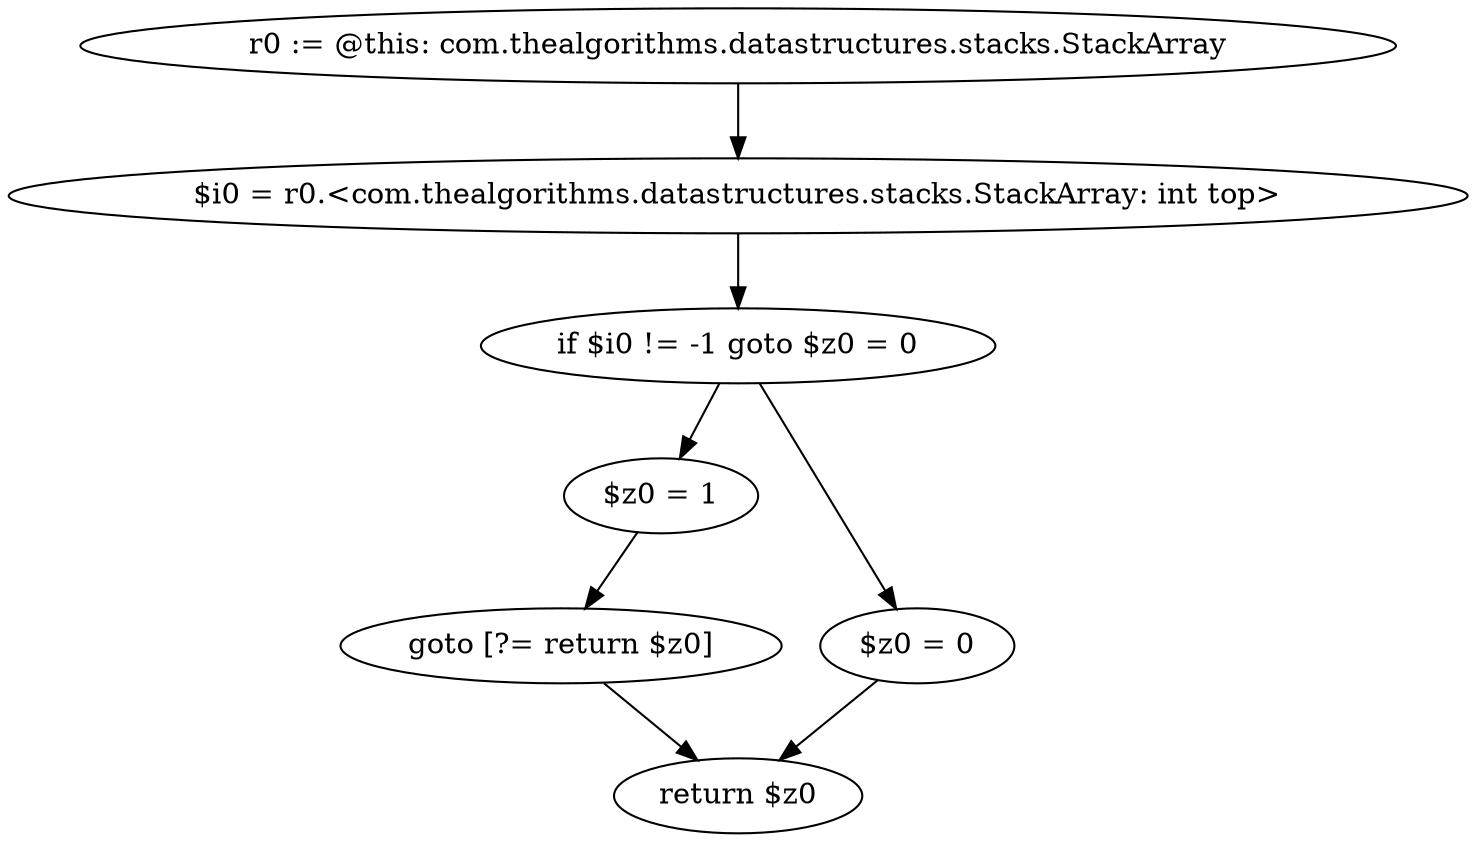 digraph "unitGraph" {
    "r0 := @this: com.thealgorithms.datastructures.stacks.StackArray"
    "$i0 = r0.<com.thealgorithms.datastructures.stacks.StackArray: int top>"
    "if $i0 != -1 goto $z0 = 0"
    "$z0 = 1"
    "goto [?= return $z0]"
    "$z0 = 0"
    "return $z0"
    "r0 := @this: com.thealgorithms.datastructures.stacks.StackArray"->"$i0 = r0.<com.thealgorithms.datastructures.stacks.StackArray: int top>";
    "$i0 = r0.<com.thealgorithms.datastructures.stacks.StackArray: int top>"->"if $i0 != -1 goto $z0 = 0";
    "if $i0 != -1 goto $z0 = 0"->"$z0 = 1";
    "if $i0 != -1 goto $z0 = 0"->"$z0 = 0";
    "$z0 = 1"->"goto [?= return $z0]";
    "goto [?= return $z0]"->"return $z0";
    "$z0 = 0"->"return $z0";
}
